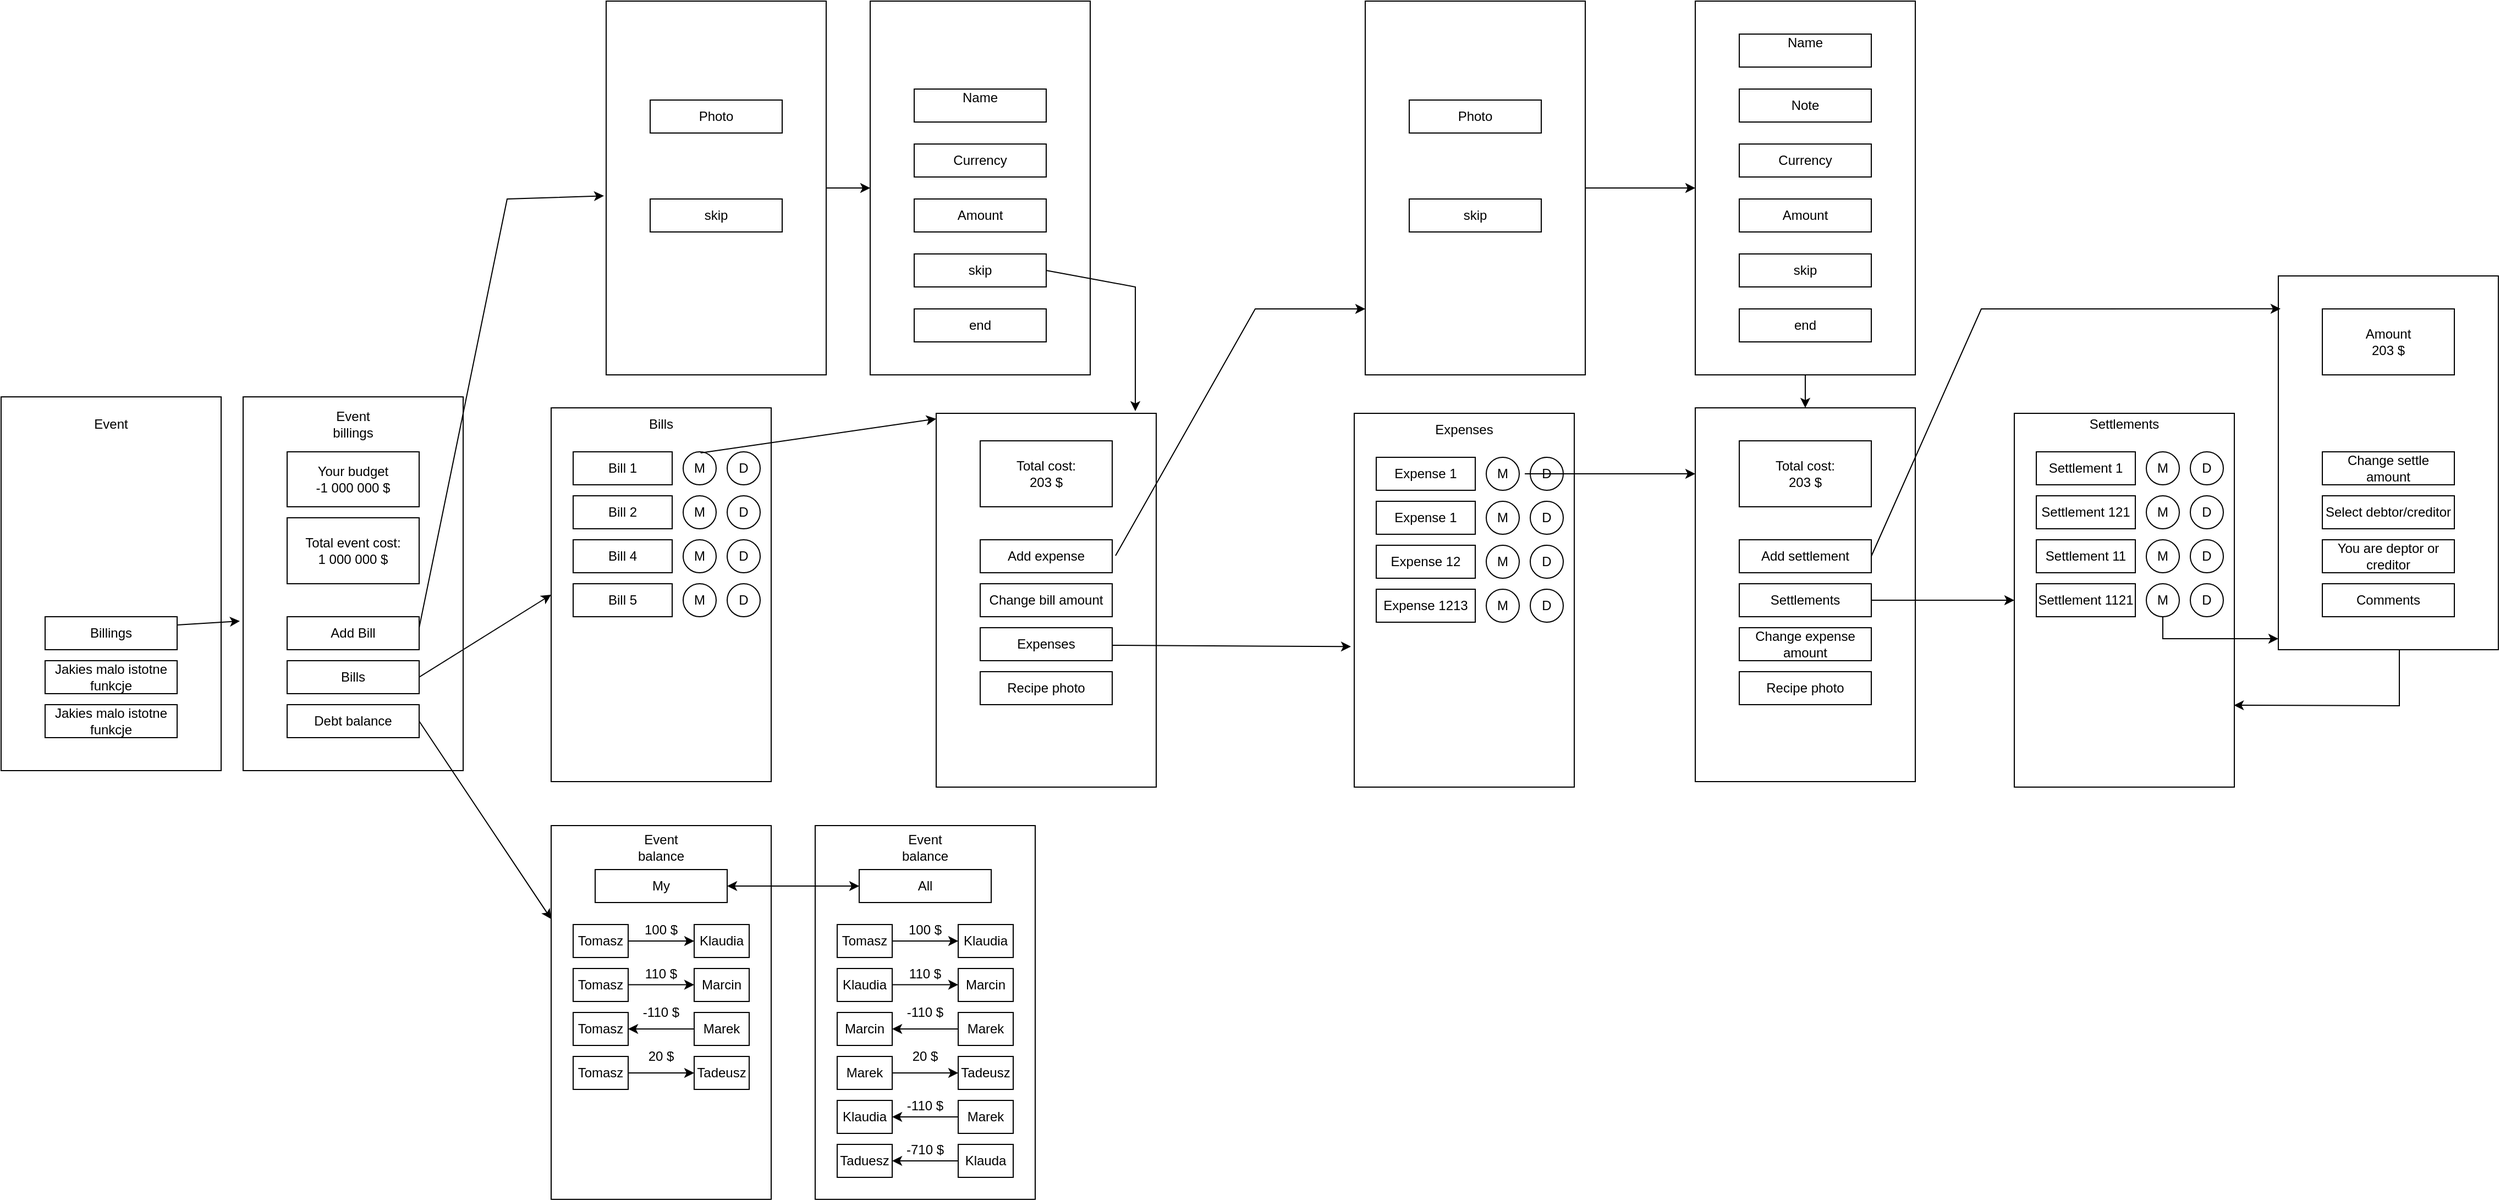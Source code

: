 <mxfile version="24.2.3" type="github">
  <diagram name="Strona-1" id="tuonSbg_EdPzoUg2D_FV">
    <mxGraphModel dx="2206" dy="2304" grid="1" gridSize="10" guides="1" tooltips="1" connect="1" arrows="1" fold="1" page="1" pageScale="1" pageWidth="827" pageHeight="1169" math="0" shadow="0">
      <root>
        <mxCell id="0" />
        <mxCell id="1" parent="0" />
        <mxCell id="mny1-GzMn-NBweHntWzj-1" value="" style="rounded=0;whiteSpace=wrap;html=1;" parent="1" vertex="1">
          <mxGeometry x="20" y="160" width="200" height="340" as="geometry" />
        </mxCell>
        <mxCell id="mny1-GzMn-NBweHntWzj-2" value="" style="rounded=0;whiteSpace=wrap;html=1;" parent="1" vertex="1">
          <mxGeometry x="520" y="550" width="200" height="340" as="geometry" />
        </mxCell>
        <mxCell id="mny1-GzMn-NBweHntWzj-3" value="" style="rounded=0;whiteSpace=wrap;html=1;" parent="1" vertex="1">
          <mxGeometry x="240" y="160" width="200" height="340" as="geometry" />
        </mxCell>
        <mxCell id="mny1-GzMn-NBweHntWzj-4" value="" style="rounded=0;whiteSpace=wrap;html=1;" parent="1" vertex="1">
          <mxGeometry x="810" y="-200" width="200" height="340" as="geometry" />
        </mxCell>
        <mxCell id="mny1-GzMn-NBweHntWzj-5" value="Jakies malo istotne funkcje" style="rounded=0;whiteSpace=wrap;html=1;" parent="1" vertex="1">
          <mxGeometry x="60" y="440" width="120" height="30" as="geometry" />
        </mxCell>
        <mxCell id="mny1-GzMn-NBweHntWzj-6" value="Event" style="text;html=1;align=center;verticalAlign=middle;whiteSpace=wrap;rounded=0;" parent="1" vertex="1">
          <mxGeometry x="90" y="170" width="60" height="30" as="geometry" />
        </mxCell>
        <mxCell id="mny1-GzMn-NBweHntWzj-7" value="Billings" style="rounded=0;whiteSpace=wrap;html=1;" parent="1" vertex="1">
          <mxGeometry x="60" y="360" width="120" height="30" as="geometry" />
        </mxCell>
        <mxCell id="mny1-GzMn-NBweHntWzj-8" value="Jakies malo istotne funkcje" style="rounded=0;whiteSpace=wrap;html=1;" parent="1" vertex="1">
          <mxGeometry x="60" y="400" width="120" height="30" as="geometry" />
        </mxCell>
        <mxCell id="mny1-GzMn-NBweHntWzj-12" value="Add Bill" style="rounded=0;whiteSpace=wrap;html=1;" parent="1" vertex="1">
          <mxGeometry x="280" y="360" width="120" height="30" as="geometry" />
        </mxCell>
        <mxCell id="mny1-GzMn-NBweHntWzj-13" value="Total event cost:&lt;br&gt;1 000 000 $" style="rounded=0;whiteSpace=wrap;html=1;" parent="1" vertex="1">
          <mxGeometry x="280" y="270" width="120" height="60" as="geometry" />
        </mxCell>
        <mxCell id="mny1-GzMn-NBweHntWzj-14" value="Your budget&lt;br&gt;-1 000 000 $" style="rounded=0;whiteSpace=wrap;html=1;" parent="1" vertex="1">
          <mxGeometry x="280" y="210" width="120" height="50" as="geometry" />
        </mxCell>
        <mxCell id="mny1-GzMn-NBweHntWzj-15" value="Event billings" style="text;html=1;align=center;verticalAlign=middle;whiteSpace=wrap;rounded=0;" parent="1" vertex="1">
          <mxGeometry x="310" y="170" width="60" height="30" as="geometry" />
        </mxCell>
        <mxCell id="mny1-GzMn-NBweHntWzj-16" value="Debt balance&lt;span style=&quot;color: rgba(0, 0, 0, 0); font-family: monospace; font-size: 0px; text-align: start; text-wrap: nowrap;&quot;&gt;%3CmxGraphModel%3E%3Croot%3E%3CmxCell%20id%3D%220%22%2F%3E%3CmxCell%20id%3D%221%22%20parent%3D%220%22%2F%3E%3CmxCell%20id%3D%222%22%20value%3D%22Add%20Bill%22%20style%3D%22rounded%3D0%3BwhiteSpace%3Dwrap%3Bhtml%3D1%3B%22%20vertex%3D%221%22%20parent%3D%221%22%3E%3CmxGeometry%20x%3D%22280%22%20y%3D%22360%22%20width%3D%22120%22%20height%3D%2230%22%20as%3D%22geometry%22%2F%3E%3C%2FmxCell%3E%3C%2Froot%3E%3C%2FmxGraphModel%3E&lt;/span&gt;" style="rounded=0;whiteSpace=wrap;html=1;" parent="1" vertex="1">
          <mxGeometry x="280" y="440" width="120" height="30" as="geometry" />
        </mxCell>
        <mxCell id="mny1-GzMn-NBweHntWzj-18" value="Bills" style="rounded=0;whiteSpace=wrap;html=1;" parent="1" vertex="1">
          <mxGeometry x="280" y="400" width="120" height="30" as="geometry" />
        </mxCell>
        <mxCell id="mny1-GzMn-NBweHntWzj-19" value="" style="endArrow=classic;html=1;rounded=0;entryX=0;entryY=0.25;entryDx=0;entryDy=0;exitX=1;exitY=0.5;exitDx=0;exitDy=0;" parent="1" source="mny1-GzMn-NBweHntWzj-16" target="mny1-GzMn-NBweHntWzj-2" edge="1">
          <mxGeometry width="50" height="50" relative="1" as="geometry">
            <mxPoint x="380" y="430" as="sourcePoint" />
            <mxPoint x="430" y="380" as="targetPoint" />
          </mxGeometry>
        </mxCell>
        <mxCell id="mny1-GzMn-NBweHntWzj-20" value="Tomasz" style="rounded=0;whiteSpace=wrap;html=1;" parent="1" vertex="1">
          <mxGeometry x="540" y="640" width="50" height="30" as="geometry" />
        </mxCell>
        <mxCell id="mny1-GzMn-NBweHntWzj-21" value="Event balance" style="text;html=1;align=center;verticalAlign=middle;whiteSpace=wrap;rounded=0;" parent="1" vertex="1">
          <mxGeometry x="590" y="555" width="60" height="30" as="geometry" />
        </mxCell>
        <mxCell id="mny1-GzMn-NBweHntWzj-22" value="Tomasz" style="rounded=0;whiteSpace=wrap;html=1;" parent="1" vertex="1">
          <mxGeometry x="540" y="720" width="50" height="30" as="geometry" />
        </mxCell>
        <mxCell id="mny1-GzMn-NBweHntWzj-23" value="Tomasz" style="rounded=0;whiteSpace=wrap;html=1;" parent="1" vertex="1">
          <mxGeometry x="540" y="680" width="50" height="30" as="geometry" />
        </mxCell>
        <mxCell id="mny1-GzMn-NBweHntWzj-24" value="My" style="rounded=0;whiteSpace=wrap;html=1;" parent="1" vertex="1">
          <mxGeometry x="560" y="590" width="120" height="30" as="geometry" />
        </mxCell>
        <mxCell id="mny1-GzMn-NBweHntWzj-25" value="Tomasz" style="rounded=0;whiteSpace=wrap;html=1;" parent="1" vertex="1">
          <mxGeometry x="540" y="760" width="50" height="30" as="geometry" />
        </mxCell>
        <mxCell id="mny1-GzMn-NBweHntWzj-28" value="Klaudia" style="rounded=0;whiteSpace=wrap;html=1;" parent="1" vertex="1">
          <mxGeometry x="650" y="640" width="50" height="30" as="geometry" />
        </mxCell>
        <mxCell id="mny1-GzMn-NBweHntWzj-29" value="Marek" style="rounded=0;whiteSpace=wrap;html=1;" parent="1" vertex="1">
          <mxGeometry x="650" y="720" width="50" height="30" as="geometry" />
        </mxCell>
        <mxCell id="mny1-GzMn-NBweHntWzj-30" value="Marcin" style="rounded=0;whiteSpace=wrap;html=1;" parent="1" vertex="1">
          <mxGeometry x="650" y="680" width="50" height="30" as="geometry" />
        </mxCell>
        <mxCell id="mny1-GzMn-NBweHntWzj-31" value="Tadeusz" style="rounded=0;whiteSpace=wrap;html=1;" parent="1" vertex="1">
          <mxGeometry x="650" y="760" width="50" height="30" as="geometry" />
        </mxCell>
        <mxCell id="mny1-GzMn-NBweHntWzj-32" value="" style="endArrow=classic;html=1;rounded=0;entryX=0;entryY=0.5;entryDx=0;entryDy=0;exitX=1;exitY=0.5;exitDx=0;exitDy=0;" parent="1" source="mny1-GzMn-NBweHntWzj-20" target="mny1-GzMn-NBweHntWzj-28" edge="1">
          <mxGeometry width="50" height="50" relative="1" as="geometry">
            <mxPoint x="615" y="660" as="sourcePoint" />
            <mxPoint x="735" y="720" as="targetPoint" />
          </mxGeometry>
        </mxCell>
        <mxCell id="mny1-GzMn-NBweHntWzj-34" value="" style="endArrow=classic;html=1;rounded=0;entryX=0;entryY=0.5;entryDx=0;entryDy=0;exitX=1;exitY=0.5;exitDx=0;exitDy=0;" parent="1" edge="1">
          <mxGeometry width="50" height="50" relative="1" as="geometry">
            <mxPoint x="590" y="694.76" as="sourcePoint" />
            <mxPoint x="650" y="694.76" as="targetPoint" />
          </mxGeometry>
        </mxCell>
        <mxCell id="mny1-GzMn-NBweHntWzj-35" value="" style="endArrow=classic;html=1;rounded=0;exitX=0;exitY=0.5;exitDx=0;exitDy=0;entryX=1;entryY=0.5;entryDx=0;entryDy=0;" parent="1" source="mny1-GzMn-NBweHntWzj-29" target="mny1-GzMn-NBweHntWzj-22" edge="1">
          <mxGeometry width="50" height="50" relative="1" as="geometry">
            <mxPoint x="610" y="675" as="sourcePoint" />
            <mxPoint x="670" y="675" as="targetPoint" />
          </mxGeometry>
        </mxCell>
        <mxCell id="mny1-GzMn-NBweHntWzj-36" value="" style="endArrow=classic;html=1;rounded=0;exitX=1;exitY=0.5;exitDx=0;exitDy=0;entryX=0;entryY=0.5;entryDx=0;entryDy=0;" parent="1" source="mny1-GzMn-NBweHntWzj-25" target="mny1-GzMn-NBweHntWzj-31" edge="1">
          <mxGeometry width="50" height="50" relative="1" as="geometry">
            <mxPoint x="660" y="745" as="sourcePoint" />
            <mxPoint x="600" y="745" as="targetPoint" />
          </mxGeometry>
        </mxCell>
        <mxCell id="mny1-GzMn-NBweHntWzj-37" value="100 $" style="text;html=1;align=center;verticalAlign=middle;whiteSpace=wrap;rounded=0;" parent="1" vertex="1">
          <mxGeometry x="590" y="630" width="60" height="30" as="geometry" />
        </mxCell>
        <mxCell id="mny1-GzMn-NBweHntWzj-38" value="11&lt;span style=&quot;color: rgba(0, 0, 0, 0); font-family: monospace; font-size: 0px; text-align: start; text-wrap: nowrap;&quot;&gt;%3CmxGraphModel%3E%3Croot%3E%3CmxCell%20id%3D%220%22%2F%3E%3CmxCell%20id%3D%221%22%20parent%3D%220%22%2F%3E%3CmxCell%20id%3D%222%22%20value%3D%22100%20%24%22%20style%3D%22text%3Bhtml%3D1%3Balign%3Dcenter%3BverticalAlign%3Dmiddle%3BwhiteSpace%3Dwrap%3Brounded%3D0%3B%22%20vertex%3D%221%22%20parent%3D%221%22%3E%3CmxGeometry%20x%3D%22590%22%20y%3D%22470%22%20width%3D%2260%22%20height%3D%2230%22%20as%3D%22geometry%22%2F%3E%3C%2FmxCell%3E%3C%2Froot%3E%3C%2FmxGraphModel%3E&lt;/span&gt;0 $" style="text;html=1;align=center;verticalAlign=middle;whiteSpace=wrap;rounded=0;" parent="1" vertex="1">
          <mxGeometry x="590" y="670" width="60" height="30" as="geometry" />
        </mxCell>
        <mxCell id="mny1-GzMn-NBweHntWzj-39" value="-11&lt;span style=&quot;color: rgba(0, 0, 0, 0); font-family: monospace; font-size: 0px; text-align: start; text-wrap: nowrap;&quot;&gt;%3CmxGraphModel%3E%3Croot%3E%3CmxCell%20id%3D%220%22%2F%3E%3CmxCell%20id%3D%221%22%20parent%3D%220%22%2F%3E%3CmxCell%20id%3D%222%22%20value%3D%22100%20%24%22%20style%3D%22text%3Bhtml%3D1%3Balign%3Dcenter%3BverticalAlign%3Dmiddle%3BwhiteSpace%3Dwrap%3Brounded%3D0%3B%22%20vertex%3D%221%22%20parent%3D%221%22%3E%3CmxGeometry%20x%3D%22590%22%20y%3D%22470%22%20width%3D%2260%22%20height%3D%2230%22%20as%3D%22geometry%22%2F%3E%3C%2FmxCell%3E%3C%2Froot%3E%3C%2FmxGraphModel%3E&lt;/span&gt;0 $" style="text;html=1;align=center;verticalAlign=middle;whiteSpace=wrap;rounded=0;" parent="1" vertex="1">
          <mxGeometry x="590" y="705" width="60" height="30" as="geometry" />
        </mxCell>
        <mxCell id="mny1-GzMn-NBweHntWzj-40" value="20 $" style="text;html=1;align=center;verticalAlign=middle;whiteSpace=wrap;rounded=0;" parent="1" vertex="1">
          <mxGeometry x="590" y="745" width="60" height="30" as="geometry" />
        </mxCell>
        <mxCell id="mny1-GzMn-NBweHntWzj-41" value="" style="rounded=0;whiteSpace=wrap;html=1;" parent="1" vertex="1">
          <mxGeometry x="760" y="550" width="200" height="340" as="geometry" />
        </mxCell>
        <mxCell id="mny1-GzMn-NBweHntWzj-42" value="Tomasz" style="rounded=0;whiteSpace=wrap;html=1;" parent="1" vertex="1">
          <mxGeometry x="780" y="640" width="50" height="30" as="geometry" />
        </mxCell>
        <mxCell id="mny1-GzMn-NBweHntWzj-43" value="Event balance" style="text;html=1;align=center;verticalAlign=middle;whiteSpace=wrap;rounded=0;" parent="1" vertex="1">
          <mxGeometry x="830" y="555" width="60" height="30" as="geometry" />
        </mxCell>
        <mxCell id="mny1-GzMn-NBweHntWzj-44" value="Marcin" style="rounded=0;whiteSpace=wrap;html=1;" parent="1" vertex="1">
          <mxGeometry x="780" y="720" width="50" height="30" as="geometry" />
        </mxCell>
        <mxCell id="mny1-GzMn-NBweHntWzj-45" value="Klaudia" style="rounded=0;whiteSpace=wrap;html=1;" parent="1" vertex="1">
          <mxGeometry x="780" y="680" width="50" height="30" as="geometry" />
        </mxCell>
        <mxCell id="mny1-GzMn-NBweHntWzj-46" value="All" style="rounded=0;whiteSpace=wrap;html=1;" parent="1" vertex="1">
          <mxGeometry x="800" y="590" width="120" height="30" as="geometry" />
        </mxCell>
        <mxCell id="mny1-GzMn-NBweHntWzj-47" value="Marek" style="rounded=0;whiteSpace=wrap;html=1;" parent="1" vertex="1">
          <mxGeometry x="780" y="760" width="50" height="30" as="geometry" />
        </mxCell>
        <mxCell id="mny1-GzMn-NBweHntWzj-48" value="Klaudia" style="rounded=0;whiteSpace=wrap;html=1;" parent="1" vertex="1">
          <mxGeometry x="890" y="640" width="50" height="30" as="geometry" />
        </mxCell>
        <mxCell id="mny1-GzMn-NBweHntWzj-49" value="Marek" style="rounded=0;whiteSpace=wrap;html=1;" parent="1" vertex="1">
          <mxGeometry x="890" y="720" width="50" height="30" as="geometry" />
        </mxCell>
        <mxCell id="mny1-GzMn-NBweHntWzj-50" value="Marcin" style="rounded=0;whiteSpace=wrap;html=1;" parent="1" vertex="1">
          <mxGeometry x="890" y="680" width="50" height="30" as="geometry" />
        </mxCell>
        <mxCell id="mny1-GzMn-NBweHntWzj-51" value="Tadeusz" style="rounded=0;whiteSpace=wrap;html=1;" parent="1" vertex="1">
          <mxGeometry x="890" y="760" width="50" height="30" as="geometry" />
        </mxCell>
        <mxCell id="mny1-GzMn-NBweHntWzj-52" value="" style="endArrow=classic;html=1;rounded=0;entryX=0;entryY=0.5;entryDx=0;entryDy=0;exitX=1;exitY=0.5;exitDx=0;exitDy=0;" parent="1" source="mny1-GzMn-NBweHntWzj-42" target="mny1-GzMn-NBweHntWzj-48" edge="1">
          <mxGeometry width="50" height="50" relative="1" as="geometry">
            <mxPoint x="855" y="660" as="sourcePoint" />
            <mxPoint x="975" y="720" as="targetPoint" />
          </mxGeometry>
        </mxCell>
        <mxCell id="mny1-GzMn-NBweHntWzj-53" value="" style="endArrow=classic;html=1;rounded=0;entryX=0;entryY=0.5;entryDx=0;entryDy=0;exitX=1;exitY=0.5;exitDx=0;exitDy=0;" parent="1" edge="1">
          <mxGeometry width="50" height="50" relative="1" as="geometry">
            <mxPoint x="830" y="694.76" as="sourcePoint" />
            <mxPoint x="890" y="694.76" as="targetPoint" />
          </mxGeometry>
        </mxCell>
        <mxCell id="mny1-GzMn-NBweHntWzj-54" value="" style="endArrow=classic;html=1;rounded=0;exitX=0;exitY=0.5;exitDx=0;exitDy=0;entryX=1;entryY=0.5;entryDx=0;entryDy=0;" parent="1" source="mny1-GzMn-NBweHntWzj-49" target="mny1-GzMn-NBweHntWzj-44" edge="1">
          <mxGeometry width="50" height="50" relative="1" as="geometry">
            <mxPoint x="850" y="675" as="sourcePoint" />
            <mxPoint x="910" y="675" as="targetPoint" />
          </mxGeometry>
        </mxCell>
        <mxCell id="mny1-GzMn-NBweHntWzj-55" value="" style="endArrow=classic;html=1;rounded=0;exitX=1;exitY=0.5;exitDx=0;exitDy=0;entryX=0;entryY=0.5;entryDx=0;entryDy=0;" parent="1" source="mny1-GzMn-NBweHntWzj-47" target="mny1-GzMn-NBweHntWzj-51" edge="1">
          <mxGeometry width="50" height="50" relative="1" as="geometry">
            <mxPoint x="900" y="745" as="sourcePoint" />
            <mxPoint x="840" y="745" as="targetPoint" />
          </mxGeometry>
        </mxCell>
        <mxCell id="mny1-GzMn-NBweHntWzj-56" value="100 $" style="text;html=1;align=center;verticalAlign=middle;whiteSpace=wrap;rounded=0;" parent="1" vertex="1">
          <mxGeometry x="830" y="630" width="60" height="30" as="geometry" />
        </mxCell>
        <mxCell id="mny1-GzMn-NBweHntWzj-57" value="11&lt;span style=&quot;color: rgba(0, 0, 0, 0); font-family: monospace; font-size: 0px; text-align: start; text-wrap: nowrap;&quot;&gt;%3CmxGraphModel%3E%3Croot%3E%3CmxCell%20id%3D%220%22%2F%3E%3CmxCell%20id%3D%221%22%20parent%3D%220%22%2F%3E%3CmxCell%20id%3D%222%22%20value%3D%22100%20%24%22%20style%3D%22text%3Bhtml%3D1%3Balign%3Dcenter%3BverticalAlign%3Dmiddle%3BwhiteSpace%3Dwrap%3Brounded%3D0%3B%22%20vertex%3D%221%22%20parent%3D%221%22%3E%3CmxGeometry%20x%3D%22590%22%20y%3D%22470%22%20width%3D%2260%22%20height%3D%2230%22%20as%3D%22geometry%22%2F%3E%3C%2FmxCell%3E%3C%2Froot%3E%3C%2FmxGraphModel%3E&lt;/span&gt;0 $" style="text;html=1;align=center;verticalAlign=middle;whiteSpace=wrap;rounded=0;" parent="1" vertex="1">
          <mxGeometry x="830" y="670" width="60" height="30" as="geometry" />
        </mxCell>
        <mxCell id="mny1-GzMn-NBweHntWzj-58" value="-11&lt;span style=&quot;color: rgba(0, 0, 0, 0); font-family: monospace; font-size: 0px; text-align: start; text-wrap: nowrap;&quot;&gt;%3CmxGraphModel%3E%3Croot%3E%3CmxCell%20id%3D%220%22%2F%3E%3CmxCell%20id%3D%221%22%20parent%3D%220%22%2F%3E%3CmxCell%20id%3D%222%22%20value%3D%22100%20%24%22%20style%3D%22text%3Bhtml%3D1%3Balign%3Dcenter%3BverticalAlign%3Dmiddle%3BwhiteSpace%3Dwrap%3Brounded%3D0%3B%22%20vertex%3D%221%22%20parent%3D%221%22%3E%3CmxGeometry%20x%3D%22590%22%20y%3D%22470%22%20width%3D%2260%22%20height%3D%2230%22%20as%3D%22geometry%22%2F%3E%3C%2FmxCell%3E%3C%2Froot%3E%3C%2FmxGraphModel%3E&lt;/span&gt;0 $" style="text;html=1;align=center;verticalAlign=middle;whiteSpace=wrap;rounded=0;" parent="1" vertex="1">
          <mxGeometry x="830" y="705" width="60" height="30" as="geometry" />
        </mxCell>
        <mxCell id="mny1-GzMn-NBweHntWzj-59" value="20 $" style="text;html=1;align=center;verticalAlign=middle;whiteSpace=wrap;rounded=0;" parent="1" vertex="1">
          <mxGeometry x="830" y="745" width="60" height="30" as="geometry" />
        </mxCell>
        <mxCell id="mny1-GzMn-NBweHntWzj-60" value="" style="endArrow=classic;startArrow=classic;html=1;rounded=0;entryX=0;entryY=0.5;entryDx=0;entryDy=0;exitX=1;exitY=0.5;exitDx=0;exitDy=0;" parent="1" source="mny1-GzMn-NBweHntWzj-24" target="mny1-GzMn-NBweHntWzj-46" edge="1">
          <mxGeometry width="50" height="50" relative="1" as="geometry">
            <mxPoint x="460" y="620" as="sourcePoint" />
            <mxPoint x="510" y="570" as="targetPoint" />
          </mxGeometry>
        </mxCell>
        <mxCell id="mny1-GzMn-NBweHntWzj-61" value="Klaudia" style="rounded=0;whiteSpace=wrap;html=1;" parent="1" vertex="1">
          <mxGeometry x="780" y="800" width="50" height="30" as="geometry" />
        </mxCell>
        <mxCell id="mny1-GzMn-NBweHntWzj-62" value="Marek" style="rounded=0;whiteSpace=wrap;html=1;" parent="1" vertex="1">
          <mxGeometry x="890" y="800" width="50" height="30" as="geometry" />
        </mxCell>
        <mxCell id="mny1-GzMn-NBweHntWzj-63" value="" style="endArrow=classic;html=1;rounded=0;exitX=0;exitY=0.5;exitDx=0;exitDy=0;entryX=1;entryY=0.5;entryDx=0;entryDy=0;" parent="1" source="mny1-GzMn-NBweHntWzj-62" target="mny1-GzMn-NBweHntWzj-61" edge="1">
          <mxGeometry width="50" height="50" relative="1" as="geometry">
            <mxPoint x="855" y="820" as="sourcePoint" />
            <mxPoint x="975" y="880" as="targetPoint" />
          </mxGeometry>
        </mxCell>
        <mxCell id="mny1-GzMn-NBweHntWzj-64" value="-11&lt;span style=&quot;color: rgba(0, 0, 0, 0); font-family: monospace; font-size: 0px; text-align: start; text-wrap: nowrap;&quot;&gt;%3CmxGraphModel%3E%3Croot%3E%3CmxCell%20id%3D%220%22%2F%3E%3CmxCell%20id%3D%221%22%20parent%3D%220%22%2F%3E%3CmxCell%20id%3D%222%22%20value%3D%22100%20%24%22%20style%3D%22text%3Bhtml%3D1%3Balign%3Dcenter%3BverticalAlign%3Dmiddle%3BwhiteSpace%3Dwrap%3Brounded%3D0%3B%22%20vertex%3D%221%22%20parent%3D%221%22%3E%3CmxGeometry%20x%3D%22590%22%20y%3D%22470%22%20width%3D%2260%22%20height%3D%2230%22%20as%3D%22geometry%22%2F%3E%3C%2FmxCell%3E%3C%2Froot%3E%3C%2FmxGraphModel%3E&lt;/span&gt;0 $" style="text;html=1;align=center;verticalAlign=middle;whiteSpace=wrap;rounded=0;" parent="1" vertex="1">
          <mxGeometry x="830" y="790" width="60" height="30" as="geometry" />
        </mxCell>
        <mxCell id="mny1-GzMn-NBweHntWzj-65" value="Taduesz" style="rounded=0;whiteSpace=wrap;html=1;" parent="1" vertex="1">
          <mxGeometry x="780" y="840" width="50" height="30" as="geometry" />
        </mxCell>
        <mxCell id="mny1-GzMn-NBweHntWzj-66" value="Klauda" style="rounded=0;whiteSpace=wrap;html=1;" parent="1" vertex="1">
          <mxGeometry x="890" y="840" width="50" height="30" as="geometry" />
        </mxCell>
        <mxCell id="mny1-GzMn-NBweHntWzj-67" value="" style="endArrow=classic;html=1;rounded=0;exitX=0;exitY=0.5;exitDx=0;exitDy=0;entryX=1;entryY=0.5;entryDx=0;entryDy=0;" parent="1" source="mny1-GzMn-NBweHntWzj-66" target="mny1-GzMn-NBweHntWzj-65" edge="1">
          <mxGeometry width="50" height="50" relative="1" as="geometry">
            <mxPoint x="855" y="860" as="sourcePoint" />
            <mxPoint x="975" y="920" as="targetPoint" />
          </mxGeometry>
        </mxCell>
        <mxCell id="mny1-GzMn-NBweHntWzj-68" value="-71&lt;span style=&quot;color: rgba(0, 0, 0, 0); font-family: monospace; font-size: 0px; text-align: start; text-wrap: nowrap;&quot;&gt;%3CmxGraphModel%3E%3Croot%3E%3CmxCell%20id%3D%220%22%2F%3E%3CmxCell%20id%3D%221%22%20parent%3D%220%22%2F%3E%3CmxCell%20id%3D%222%22%20value%3D%22100%20%24%22%20style%3D%22text%3Bhtml%3D1%3Balign%3Dcenter%3BverticalAlign%3Dmiddle%3BwhiteSpace%3Dwrap%3Brounded%3D0%3B%22%20vertex%3D%221%22%20parent%3D%221%22%3E%3CmxGeometry%20x%3D%22590%22%20y%3D%22470%22%20width%3D%2260%22%20height%3D%2230%22%20as%3D%22geometry%22%2F%3E%3C%2FmxCell%3E%3C%2Froot%3E%3C%2FmxGraphModel%3E&lt;/span&gt;0 $" style="text;html=1;align=center;verticalAlign=middle;whiteSpace=wrap;rounded=0;" parent="1" vertex="1">
          <mxGeometry x="830" y="830" width="60" height="30" as="geometry" />
        </mxCell>
        <mxCell id="mny1-GzMn-NBweHntWzj-69" value="" style="endArrow=classic;html=1;rounded=0;entryX=-0.01;entryY=0.521;entryDx=0;entryDy=0;entryPerimeter=0;" parent="1" target="ah-sx95ftFIzXOyUMhMD-54" edge="1">
          <mxGeometry width="50" height="50" relative="1" as="geometry">
            <mxPoint x="400" y="370" as="sourcePoint" />
            <mxPoint x="520" y="-20" as="targetPoint" />
            <Array as="points">
              <mxPoint x="480" y="-20" />
            </Array>
          </mxGeometry>
        </mxCell>
        <mxCell id="ah-sx95ftFIzXOyUMhMD-3" value="" style="rounded=0;whiteSpace=wrap;html=1;" parent="1" vertex="1">
          <mxGeometry x="520" y="170" width="200" height="340" as="geometry" />
        </mxCell>
        <mxCell id="ah-sx95ftFIzXOyUMhMD-4" value="" style="endArrow=classic;html=1;rounded=0;exitX=1;exitY=0.5;exitDx=0;exitDy=0;entryX=0;entryY=0.5;entryDx=0;entryDy=0;" parent="1" source="mny1-GzMn-NBweHntWzj-18" target="ah-sx95ftFIzXOyUMhMD-3" edge="1">
          <mxGeometry width="50" height="50" relative="1" as="geometry">
            <mxPoint x="570" y="220" as="sourcePoint" />
            <mxPoint x="620" y="170" as="targetPoint" />
          </mxGeometry>
        </mxCell>
        <mxCell id="ah-sx95ftFIzXOyUMhMD-5" value="Bill 1" style="rounded=0;whiteSpace=wrap;html=1;" parent="1" vertex="1">
          <mxGeometry x="540" y="210" width="90" height="30" as="geometry" />
        </mxCell>
        <mxCell id="ah-sx95ftFIzXOyUMhMD-6" value="" style="ellipse;whiteSpace=wrap;html=1;aspect=fixed;" parent="1" vertex="1">
          <mxGeometry x="640" y="210" width="30" height="30" as="geometry" />
        </mxCell>
        <mxCell id="ah-sx95ftFIzXOyUMhMD-7" value="" style="ellipse;whiteSpace=wrap;html=1;aspect=fixed;" parent="1" vertex="1">
          <mxGeometry x="680" y="210" width="30" height="30" as="geometry" />
        </mxCell>
        <mxCell id="ah-sx95ftFIzXOyUMhMD-8" value="D" style="text;html=1;align=center;verticalAlign=middle;whiteSpace=wrap;rounded=0;" parent="1" vertex="1">
          <mxGeometry x="665" y="210" width="60" height="30" as="geometry" />
        </mxCell>
        <mxCell id="ah-sx95ftFIzXOyUMhMD-9" value="M" style="text;html=1;align=center;verticalAlign=middle;whiteSpace=wrap;rounded=0;" parent="1" vertex="1">
          <mxGeometry x="635" y="215" width="40" height="20" as="geometry" />
        </mxCell>
        <mxCell id="ah-sx95ftFIzXOyUMhMD-10" value="Bill 2" style="rounded=0;whiteSpace=wrap;html=1;" parent="1" vertex="1">
          <mxGeometry x="540" y="250" width="90" height="30" as="geometry" />
        </mxCell>
        <mxCell id="ah-sx95ftFIzXOyUMhMD-11" value="" style="ellipse;whiteSpace=wrap;html=1;aspect=fixed;" parent="1" vertex="1">
          <mxGeometry x="640" y="250" width="30" height="30" as="geometry" />
        </mxCell>
        <mxCell id="ah-sx95ftFIzXOyUMhMD-12" value="" style="ellipse;whiteSpace=wrap;html=1;aspect=fixed;" parent="1" vertex="1">
          <mxGeometry x="680" y="250" width="30" height="30" as="geometry" />
        </mxCell>
        <mxCell id="ah-sx95ftFIzXOyUMhMD-13" value="D" style="text;html=1;align=center;verticalAlign=middle;whiteSpace=wrap;rounded=0;" parent="1" vertex="1">
          <mxGeometry x="665" y="250" width="60" height="30" as="geometry" />
        </mxCell>
        <mxCell id="ah-sx95ftFIzXOyUMhMD-14" value="M" style="text;html=1;align=center;verticalAlign=middle;whiteSpace=wrap;rounded=0;" parent="1" vertex="1">
          <mxGeometry x="635" y="255" width="40" height="20" as="geometry" />
        </mxCell>
        <mxCell id="ah-sx95ftFIzXOyUMhMD-15" value="Bill 4" style="rounded=0;whiteSpace=wrap;html=1;" parent="1" vertex="1">
          <mxGeometry x="540" y="290" width="90" height="30" as="geometry" />
        </mxCell>
        <mxCell id="ah-sx95ftFIzXOyUMhMD-16" value="" style="ellipse;whiteSpace=wrap;html=1;aspect=fixed;" parent="1" vertex="1">
          <mxGeometry x="640" y="290" width="30" height="30" as="geometry" />
        </mxCell>
        <mxCell id="ah-sx95ftFIzXOyUMhMD-17" value="" style="ellipse;whiteSpace=wrap;html=1;aspect=fixed;" parent="1" vertex="1">
          <mxGeometry x="680" y="290" width="30" height="30" as="geometry" />
        </mxCell>
        <mxCell id="ah-sx95ftFIzXOyUMhMD-18" value="D" style="text;html=1;align=center;verticalAlign=middle;whiteSpace=wrap;rounded=0;" parent="1" vertex="1">
          <mxGeometry x="665" y="290" width="60" height="30" as="geometry" />
        </mxCell>
        <mxCell id="ah-sx95ftFIzXOyUMhMD-19" value="M" style="text;html=1;align=center;verticalAlign=middle;whiteSpace=wrap;rounded=0;" parent="1" vertex="1">
          <mxGeometry x="635" y="295" width="40" height="20" as="geometry" />
        </mxCell>
        <mxCell id="ah-sx95ftFIzXOyUMhMD-20" value="Bill 5" style="rounded=0;whiteSpace=wrap;html=1;" parent="1" vertex="1">
          <mxGeometry x="540" y="330" width="90" height="30" as="geometry" />
        </mxCell>
        <mxCell id="ah-sx95ftFIzXOyUMhMD-21" value="" style="ellipse;whiteSpace=wrap;html=1;aspect=fixed;" parent="1" vertex="1">
          <mxGeometry x="640" y="330" width="30" height="30" as="geometry" />
        </mxCell>
        <mxCell id="ah-sx95ftFIzXOyUMhMD-22" value="" style="ellipse;whiteSpace=wrap;html=1;aspect=fixed;" parent="1" vertex="1">
          <mxGeometry x="680" y="330" width="30" height="30" as="geometry" />
        </mxCell>
        <mxCell id="ah-sx95ftFIzXOyUMhMD-23" value="D" style="text;html=1;align=center;verticalAlign=middle;whiteSpace=wrap;rounded=0;" parent="1" vertex="1">
          <mxGeometry x="665" y="330" width="60" height="30" as="geometry" />
        </mxCell>
        <mxCell id="ah-sx95ftFIzXOyUMhMD-24" value="M" style="text;html=1;align=center;verticalAlign=middle;whiteSpace=wrap;rounded=0;" parent="1" vertex="1">
          <mxGeometry x="635" y="335" width="40" height="20" as="geometry" />
        </mxCell>
        <mxCell id="ah-sx95ftFIzXOyUMhMD-25" value="Bills" style="text;html=1;align=center;verticalAlign=middle;whiteSpace=wrap;rounded=0;" parent="1" vertex="1">
          <mxGeometry x="590" y="170" width="60" height="30" as="geometry" />
        </mxCell>
        <mxCell id="ah-sx95ftFIzXOyUMhMD-26" value="" style="endArrow=classic;html=1;rounded=0;exitX=0.521;exitY=-0.202;exitDx=0;exitDy=0;exitPerimeter=0;" parent="1" source="ah-sx95ftFIzXOyUMhMD-9" edge="1">
          <mxGeometry width="50" height="50" relative="1" as="geometry">
            <mxPoint x="560" y="200" as="sourcePoint" />
            <mxPoint x="870" y="180" as="targetPoint" />
          </mxGeometry>
        </mxCell>
        <mxCell id="ah-sx95ftFIzXOyUMhMD-27" value="" style="rounded=0;whiteSpace=wrap;html=1;" parent="1" vertex="1">
          <mxGeometry x="870" y="175" width="200" height="340" as="geometry" />
        </mxCell>
        <mxCell id="mny1-GzMn-NBweHntWzj-72" value="Total cost:&lt;div&gt;203 $&lt;/div&gt;" style="rounded=0;whiteSpace=wrap;html=1;" parent="1" vertex="1">
          <mxGeometry x="910" y="200" width="120" height="60" as="geometry" />
        </mxCell>
        <mxCell id="mny1-GzMn-NBweHntWzj-73" value="Add expense" style="rounded=0;whiteSpace=wrap;html=1;" parent="1" vertex="1">
          <mxGeometry x="910" y="290" width="120" height="30" as="geometry" />
        </mxCell>
        <mxCell id="ah-sx95ftFIzXOyUMhMD-2" value="Change bill amount" style="rounded=0;whiteSpace=wrap;html=1;" parent="1" vertex="1">
          <mxGeometry x="910" y="330" width="120" height="30" as="geometry" />
        </mxCell>
        <mxCell id="ah-sx95ftFIzXOyUMhMD-28" value="Expenses" style="rounded=0;whiteSpace=wrap;html=1;" parent="1" vertex="1">
          <mxGeometry x="910" y="370" width="120" height="30" as="geometry" />
        </mxCell>
        <mxCell id="ah-sx95ftFIzXOyUMhMD-29" value="" style="endArrow=classic;html=1;rounded=0;exitX=0.521;exitY=-0.202;exitDx=0;exitDy=0;exitPerimeter=0;entryX=-0.015;entryY=0.624;entryDx=0;entryDy=0;entryPerimeter=0;" parent="1" target="ah-sx95ftFIzXOyUMhMD-30" edge="1">
          <mxGeometry width="50" height="50" relative="1" as="geometry">
            <mxPoint x="1030" y="386" as="sourcePoint" />
            <mxPoint x="1250" y="390" as="targetPoint" />
          </mxGeometry>
        </mxCell>
        <mxCell id="ah-sx95ftFIzXOyUMhMD-30" value="" style="rounded=0;whiteSpace=wrap;html=1;" parent="1" vertex="1">
          <mxGeometry x="1250" y="175" width="200" height="340" as="geometry" />
        </mxCell>
        <mxCell id="ah-sx95ftFIzXOyUMhMD-31" value="Expense 1" style="rounded=0;whiteSpace=wrap;html=1;" parent="1" vertex="1">
          <mxGeometry x="1270" y="215" width="90" height="30" as="geometry" />
        </mxCell>
        <mxCell id="ah-sx95ftFIzXOyUMhMD-32" value="" style="ellipse;whiteSpace=wrap;html=1;aspect=fixed;" parent="1" vertex="1">
          <mxGeometry x="1370" y="215" width="30" height="30" as="geometry" />
        </mxCell>
        <mxCell id="ah-sx95ftFIzXOyUMhMD-33" value="" style="ellipse;whiteSpace=wrap;html=1;aspect=fixed;" parent="1" vertex="1">
          <mxGeometry x="1410" y="215" width="30" height="30" as="geometry" />
        </mxCell>
        <mxCell id="ah-sx95ftFIzXOyUMhMD-34" value="D" style="text;html=1;align=center;verticalAlign=middle;whiteSpace=wrap;rounded=0;" parent="1" vertex="1">
          <mxGeometry x="1395" y="215" width="60" height="30" as="geometry" />
        </mxCell>
        <mxCell id="ah-sx95ftFIzXOyUMhMD-35" value="M" style="text;html=1;align=center;verticalAlign=middle;whiteSpace=wrap;rounded=0;" parent="1" vertex="1">
          <mxGeometry x="1365" y="220" width="40" height="20" as="geometry" />
        </mxCell>
        <mxCell id="ah-sx95ftFIzXOyUMhMD-36" value="Expense 1" style="rounded=0;whiteSpace=wrap;html=1;" parent="1" vertex="1">
          <mxGeometry x="1270" y="255" width="90" height="30" as="geometry" />
        </mxCell>
        <mxCell id="ah-sx95ftFIzXOyUMhMD-37" value="" style="ellipse;whiteSpace=wrap;html=1;aspect=fixed;" parent="1" vertex="1">
          <mxGeometry x="1370" y="255" width="30" height="30" as="geometry" />
        </mxCell>
        <mxCell id="ah-sx95ftFIzXOyUMhMD-38" value="" style="ellipse;whiteSpace=wrap;html=1;aspect=fixed;" parent="1" vertex="1">
          <mxGeometry x="1410" y="255" width="30" height="30" as="geometry" />
        </mxCell>
        <mxCell id="ah-sx95ftFIzXOyUMhMD-39" value="D" style="text;html=1;align=center;verticalAlign=middle;whiteSpace=wrap;rounded=0;" parent="1" vertex="1">
          <mxGeometry x="1395" y="255" width="60" height="30" as="geometry" />
        </mxCell>
        <mxCell id="ah-sx95ftFIzXOyUMhMD-40" value="M" style="text;html=1;align=center;verticalAlign=middle;whiteSpace=wrap;rounded=0;" parent="1" vertex="1">
          <mxGeometry x="1365" y="260" width="40" height="20" as="geometry" />
        </mxCell>
        <mxCell id="ah-sx95ftFIzXOyUMhMD-41" value="Expense 12" style="rounded=0;whiteSpace=wrap;html=1;" parent="1" vertex="1">
          <mxGeometry x="1270" y="295" width="90" height="30" as="geometry" />
        </mxCell>
        <mxCell id="ah-sx95ftFIzXOyUMhMD-42" value="" style="ellipse;whiteSpace=wrap;html=1;aspect=fixed;" parent="1" vertex="1">
          <mxGeometry x="1370" y="295" width="30" height="30" as="geometry" />
        </mxCell>
        <mxCell id="ah-sx95ftFIzXOyUMhMD-43" value="" style="ellipse;whiteSpace=wrap;html=1;aspect=fixed;" parent="1" vertex="1">
          <mxGeometry x="1410" y="295" width="30" height="30" as="geometry" />
        </mxCell>
        <mxCell id="ah-sx95ftFIzXOyUMhMD-44" value="D" style="text;html=1;align=center;verticalAlign=middle;whiteSpace=wrap;rounded=0;" parent="1" vertex="1">
          <mxGeometry x="1395" y="295" width="60" height="30" as="geometry" />
        </mxCell>
        <mxCell id="ah-sx95ftFIzXOyUMhMD-45" value="M" style="text;html=1;align=center;verticalAlign=middle;whiteSpace=wrap;rounded=0;" parent="1" vertex="1">
          <mxGeometry x="1365" y="300" width="40" height="20" as="geometry" />
        </mxCell>
        <mxCell id="ah-sx95ftFIzXOyUMhMD-46" value="Expense 1213" style="rounded=0;whiteSpace=wrap;html=1;" parent="1" vertex="1">
          <mxGeometry x="1270" y="335" width="90" height="30" as="geometry" />
        </mxCell>
        <mxCell id="ah-sx95ftFIzXOyUMhMD-47" value="" style="ellipse;whiteSpace=wrap;html=1;aspect=fixed;" parent="1" vertex="1">
          <mxGeometry x="1370" y="335" width="30" height="30" as="geometry" />
        </mxCell>
        <mxCell id="ah-sx95ftFIzXOyUMhMD-48" value="" style="ellipse;whiteSpace=wrap;html=1;aspect=fixed;" parent="1" vertex="1">
          <mxGeometry x="1410" y="335" width="30" height="30" as="geometry" />
        </mxCell>
        <mxCell id="ah-sx95ftFIzXOyUMhMD-49" value="D" style="text;html=1;align=center;verticalAlign=middle;whiteSpace=wrap;rounded=0;" parent="1" vertex="1">
          <mxGeometry x="1395" y="335" width="60" height="30" as="geometry" />
        </mxCell>
        <mxCell id="ah-sx95ftFIzXOyUMhMD-50" value="M" style="text;html=1;align=center;verticalAlign=middle;whiteSpace=wrap;rounded=0;" parent="1" vertex="1">
          <mxGeometry x="1365" y="340" width="40" height="20" as="geometry" />
        </mxCell>
        <mxCell id="ah-sx95ftFIzXOyUMhMD-51" value="Expenses" style="text;html=1;align=center;verticalAlign=middle;whiteSpace=wrap;rounded=0;" parent="1" vertex="1">
          <mxGeometry x="1320" y="175" width="60" height="30" as="geometry" />
        </mxCell>
        <mxCell id="ah-sx95ftFIzXOyUMhMD-52" value="Name&lt;div&gt;&lt;br&gt;&lt;/div&gt;" style="rounded=0;whiteSpace=wrap;html=1;" parent="1" vertex="1">
          <mxGeometry x="850" y="-120" width="120" height="30" as="geometry" />
        </mxCell>
        <mxCell id="ah-sx95ftFIzXOyUMhMD-53" value="&lt;div&gt;Currency&lt;/div&gt;" style="rounded=0;whiteSpace=wrap;html=1;" parent="1" vertex="1">
          <mxGeometry x="850" y="-70" width="120" height="30" as="geometry" />
        </mxCell>
        <mxCell id="ah-sx95ftFIzXOyUMhMD-54" value="" style="rounded=0;whiteSpace=wrap;html=1;" parent="1" vertex="1">
          <mxGeometry x="570" y="-200" width="200" height="340" as="geometry" />
        </mxCell>
        <mxCell id="ah-sx95ftFIzXOyUMhMD-55" value="&lt;div&gt;Photo&lt;/div&gt;" style="rounded=0;whiteSpace=wrap;html=1;" parent="1" vertex="1">
          <mxGeometry x="610" y="-110" width="120" height="30" as="geometry" />
        </mxCell>
        <mxCell id="ah-sx95ftFIzXOyUMhMD-56" value="&lt;div&gt;skip&lt;/div&gt;" style="rounded=0;whiteSpace=wrap;html=1;" parent="1" vertex="1">
          <mxGeometry x="610" y="-20" width="120" height="30" as="geometry" />
        </mxCell>
        <mxCell id="ah-sx95ftFIzXOyUMhMD-57" value="&lt;div&gt;end&lt;/div&gt;" style="rounded=0;whiteSpace=wrap;html=1;" parent="1" vertex="1">
          <mxGeometry x="850" y="80" width="120" height="30" as="geometry" />
        </mxCell>
        <mxCell id="ah-sx95ftFIzXOyUMhMD-58" value="&lt;div&gt;skip&lt;/div&gt;" style="rounded=0;whiteSpace=wrap;html=1;" parent="1" vertex="1">
          <mxGeometry x="850" y="30" width="120" height="30" as="geometry" />
        </mxCell>
        <mxCell id="ah-sx95ftFIzXOyUMhMD-59" value="" style="endArrow=classic;html=1;rounded=0;exitX=1;exitY=0.5;exitDx=0;exitDy=0;entryX=0;entryY=0.5;entryDx=0;entryDy=0;" parent="1" source="ah-sx95ftFIzXOyUMhMD-54" target="mny1-GzMn-NBweHntWzj-4" edge="1">
          <mxGeometry width="50" height="50" relative="1" as="geometry">
            <mxPoint x="950" y="140" as="sourcePoint" />
            <mxPoint x="1000" y="90" as="targetPoint" />
          </mxGeometry>
        </mxCell>
        <mxCell id="ah-sx95ftFIzXOyUMhMD-60" value="" style="endArrow=classic;html=1;rounded=0;exitX=1;exitY=0.25;exitDx=0;exitDy=0;entryX=-0.015;entryY=0.6;entryDx=0;entryDy=0;entryPerimeter=0;" parent="1" source="mny1-GzMn-NBweHntWzj-7" target="mny1-GzMn-NBweHntWzj-3" edge="1">
          <mxGeometry width="50" height="50" relative="1" as="geometry">
            <mxPoint x="710" y="250" as="sourcePoint" />
            <mxPoint x="760" y="200" as="targetPoint" />
          </mxGeometry>
        </mxCell>
        <mxCell id="ah-sx95ftFIzXOyUMhMD-66" value="" style="endArrow=classic;html=1;rounded=0;exitX=1;exitY=0.5;exitDx=0;exitDy=0;entryX=0.905;entryY=-0.006;entryDx=0;entryDy=0;entryPerimeter=0;" parent="1" source="ah-sx95ftFIzXOyUMhMD-58" target="ah-sx95ftFIzXOyUMhMD-27" edge="1">
          <mxGeometry width="50" height="50" relative="1" as="geometry">
            <mxPoint x="780" y="-20" as="sourcePoint" />
            <mxPoint x="1110" y="-30" as="targetPoint" />
            <Array as="points">
              <mxPoint x="1051" y="60" />
            </Array>
          </mxGeometry>
        </mxCell>
        <mxCell id="ah-sx95ftFIzXOyUMhMD-67" value="Recipe photo" style="rounded=0;whiteSpace=wrap;html=1;" parent="1" vertex="1">
          <mxGeometry x="910" y="410" width="120" height="30" as="geometry" />
        </mxCell>
        <mxCell id="ah-sx95ftFIzXOyUMhMD-68" value="" style="endArrow=classic;html=1;rounded=0;exitX=0.521;exitY=-0.202;exitDx=0;exitDy=0;exitPerimeter=0;" parent="1" edge="1">
          <mxGeometry width="50" height="50" relative="1" as="geometry">
            <mxPoint x="1033" y="304.5" as="sourcePoint" />
            <mxPoint x="1260" y="80" as="targetPoint" />
            <Array as="points">
              <mxPoint x="1160" y="80" />
            </Array>
          </mxGeometry>
        </mxCell>
        <mxCell id="ah-sx95ftFIzXOyUMhMD-69" value="&lt;div&gt;Amount&lt;/div&gt;" style="rounded=0;whiteSpace=wrap;html=1;" parent="1" vertex="1">
          <mxGeometry x="850" y="-20" width="120" height="30" as="geometry" />
        </mxCell>
        <mxCell id="ah-sx95ftFIzXOyUMhMD-70" value="" style="rounded=0;whiteSpace=wrap;html=1;" parent="1" vertex="1">
          <mxGeometry x="1260" y="-200" width="200" height="340" as="geometry" />
        </mxCell>
        <mxCell id="ah-sx95ftFIzXOyUMhMD-71" value="" style="rounded=0;whiteSpace=wrap;html=1;" parent="1" vertex="1">
          <mxGeometry x="1560" y="-200" width="200" height="340" as="geometry" />
        </mxCell>
        <mxCell id="ah-sx95ftFIzXOyUMhMD-72" value="&lt;div&gt;Note&lt;/div&gt;" style="rounded=0;whiteSpace=wrap;html=1;" parent="1" vertex="1">
          <mxGeometry x="1600" y="-120" width="120" height="30" as="geometry" />
        </mxCell>
        <mxCell id="ah-sx95ftFIzXOyUMhMD-73" value="&lt;div&gt;Currency&lt;/div&gt;" style="rounded=0;whiteSpace=wrap;html=1;" parent="1" vertex="1">
          <mxGeometry x="1600" y="-70" width="120" height="30" as="geometry" />
        </mxCell>
        <mxCell id="ah-sx95ftFIzXOyUMhMD-75" value="&lt;div&gt;Photo&lt;/div&gt;" style="rounded=0;whiteSpace=wrap;html=1;" parent="1" vertex="1">
          <mxGeometry x="1300" y="-110" width="120" height="30" as="geometry" />
        </mxCell>
        <mxCell id="ah-sx95ftFIzXOyUMhMD-76" value="&lt;div&gt;skip&lt;/div&gt;" style="rounded=0;whiteSpace=wrap;html=1;" parent="1" vertex="1">
          <mxGeometry x="1300" y="-20" width="120" height="30" as="geometry" />
        </mxCell>
        <mxCell id="ah-sx95ftFIzXOyUMhMD-77" value="&lt;div&gt;end&lt;/div&gt;" style="rounded=0;whiteSpace=wrap;html=1;" parent="1" vertex="1">
          <mxGeometry x="1600" y="80" width="120" height="30" as="geometry" />
        </mxCell>
        <mxCell id="ah-sx95ftFIzXOyUMhMD-78" value="&lt;div&gt;skip&lt;/div&gt;" style="rounded=0;whiteSpace=wrap;html=1;" parent="1" vertex="1">
          <mxGeometry x="1600" y="30" width="120" height="30" as="geometry" />
        </mxCell>
        <mxCell id="ah-sx95ftFIzXOyUMhMD-79" value="" style="endArrow=classic;html=1;rounded=0;exitX=1;exitY=0.5;exitDx=0;exitDy=0;entryX=0;entryY=0.5;entryDx=0;entryDy=0;" parent="1" target="ah-sx95ftFIzXOyUMhMD-71" edge="1">
          <mxGeometry width="50" height="50" relative="1" as="geometry">
            <mxPoint x="1460" y="-30" as="sourcePoint" />
            <mxPoint x="1690" y="90" as="targetPoint" />
          </mxGeometry>
        </mxCell>
        <mxCell id="ah-sx95ftFIzXOyUMhMD-80" value="&lt;div&gt;Amount&lt;/div&gt;" style="rounded=0;whiteSpace=wrap;html=1;" parent="1" vertex="1">
          <mxGeometry x="1600" y="-20" width="120" height="30" as="geometry" />
        </mxCell>
        <mxCell id="ah-sx95ftFIzXOyUMhMD-81" value="Name&lt;div&gt;&lt;br&gt;&lt;/div&gt;" style="rounded=0;whiteSpace=wrap;html=1;" parent="1" vertex="1">
          <mxGeometry x="1600" y="-170" width="120" height="30" as="geometry" />
        </mxCell>
        <mxCell id="ah-sx95ftFIzXOyUMhMD-82" value="" style="endArrow=classic;html=1;rounded=0;exitX=1;exitY=0.5;exitDx=0;exitDy=0;" parent="1" source="ah-sx95ftFIzXOyUMhMD-35" edge="1">
          <mxGeometry width="50" height="50" relative="1" as="geometry">
            <mxPoint x="1390" y="215" as="sourcePoint" />
            <mxPoint x="1560" y="230" as="targetPoint" />
          </mxGeometry>
        </mxCell>
        <mxCell id="ah-sx95ftFIzXOyUMhMD-83" value="" style="rounded=0;whiteSpace=wrap;html=1;" parent="1" vertex="1">
          <mxGeometry x="1560" y="170" width="200" height="340" as="geometry" />
        </mxCell>
        <mxCell id="ah-sx95ftFIzXOyUMhMD-84" value="Total cost:&lt;div&gt;203 $&lt;/div&gt;" style="rounded=0;whiteSpace=wrap;html=1;" parent="1" vertex="1">
          <mxGeometry x="1600" y="200" width="120" height="60" as="geometry" />
        </mxCell>
        <mxCell id="ah-sx95ftFIzXOyUMhMD-85" value="Add settlement" style="rounded=0;whiteSpace=wrap;html=1;" parent="1" vertex="1">
          <mxGeometry x="1600" y="290" width="120" height="30" as="geometry" />
        </mxCell>
        <mxCell id="ah-sx95ftFIzXOyUMhMD-86" value="Change expense amount" style="rounded=0;whiteSpace=wrap;html=1;" parent="1" vertex="1">
          <mxGeometry x="1600" y="370" width="120" height="30" as="geometry" />
        </mxCell>
        <mxCell id="ah-sx95ftFIzXOyUMhMD-87" value="Recipe photo" style="rounded=0;whiteSpace=wrap;html=1;" parent="1" vertex="1">
          <mxGeometry x="1600" y="410" width="120" height="30" as="geometry" />
        </mxCell>
        <mxCell id="ah-sx95ftFIzXOyUMhMD-88" value="Settlements" style="rounded=0;whiteSpace=wrap;html=1;" parent="1" vertex="1">
          <mxGeometry x="1600" y="330" width="120" height="30" as="geometry" />
        </mxCell>
        <mxCell id="ah-sx95ftFIzXOyUMhMD-89" value="" style="rounded=0;whiteSpace=wrap;html=1;" parent="1" vertex="1">
          <mxGeometry x="1850" y="175" width="200" height="340" as="geometry" />
        </mxCell>
        <mxCell id="ah-sx95ftFIzXOyUMhMD-90" value="Settlement 1" style="rounded=0;whiteSpace=wrap;html=1;" parent="1" vertex="1">
          <mxGeometry x="1870" y="210" width="90" height="30" as="geometry" />
        </mxCell>
        <mxCell id="ah-sx95ftFIzXOyUMhMD-91" value="" style="ellipse;whiteSpace=wrap;html=1;aspect=fixed;" parent="1" vertex="1">
          <mxGeometry x="1970" y="210" width="30" height="30" as="geometry" />
        </mxCell>
        <mxCell id="ah-sx95ftFIzXOyUMhMD-92" value="" style="ellipse;whiteSpace=wrap;html=1;aspect=fixed;" parent="1" vertex="1">
          <mxGeometry x="2010" y="210" width="30" height="30" as="geometry" />
        </mxCell>
        <mxCell id="ah-sx95ftFIzXOyUMhMD-93" value="D" style="text;html=1;align=center;verticalAlign=middle;whiteSpace=wrap;rounded=0;" parent="1" vertex="1">
          <mxGeometry x="1995" y="210" width="60" height="30" as="geometry" />
        </mxCell>
        <mxCell id="ah-sx95ftFIzXOyUMhMD-94" value="M" style="text;html=1;align=center;verticalAlign=middle;whiteSpace=wrap;rounded=0;" parent="1" vertex="1">
          <mxGeometry x="1965" y="215" width="40" height="20" as="geometry" />
        </mxCell>
        <mxCell id="ah-sx95ftFIzXOyUMhMD-95" value="Settlement 121" style="rounded=0;whiteSpace=wrap;html=1;" parent="1" vertex="1">
          <mxGeometry x="1870" y="250" width="90" height="30" as="geometry" />
        </mxCell>
        <mxCell id="ah-sx95ftFIzXOyUMhMD-96" value="" style="ellipse;whiteSpace=wrap;html=1;aspect=fixed;" parent="1" vertex="1">
          <mxGeometry x="1970" y="250" width="30" height="30" as="geometry" />
        </mxCell>
        <mxCell id="ah-sx95ftFIzXOyUMhMD-97" value="" style="ellipse;whiteSpace=wrap;html=1;aspect=fixed;" parent="1" vertex="1">
          <mxGeometry x="2010" y="250" width="30" height="30" as="geometry" />
        </mxCell>
        <mxCell id="ah-sx95ftFIzXOyUMhMD-98" value="D" style="text;html=1;align=center;verticalAlign=middle;whiteSpace=wrap;rounded=0;" parent="1" vertex="1">
          <mxGeometry x="1995" y="250" width="60" height="30" as="geometry" />
        </mxCell>
        <mxCell id="ah-sx95ftFIzXOyUMhMD-99" value="M" style="text;html=1;align=center;verticalAlign=middle;whiteSpace=wrap;rounded=0;" parent="1" vertex="1">
          <mxGeometry x="1965" y="255" width="40" height="20" as="geometry" />
        </mxCell>
        <mxCell id="ah-sx95ftFIzXOyUMhMD-100" value="Settlement 11" style="rounded=0;whiteSpace=wrap;html=1;" parent="1" vertex="1">
          <mxGeometry x="1870" y="290" width="90" height="30" as="geometry" />
        </mxCell>
        <mxCell id="ah-sx95ftFIzXOyUMhMD-101" value="" style="ellipse;whiteSpace=wrap;html=1;aspect=fixed;" parent="1" vertex="1">
          <mxGeometry x="1970" y="290" width="30" height="30" as="geometry" />
        </mxCell>
        <mxCell id="ah-sx95ftFIzXOyUMhMD-102" value="" style="ellipse;whiteSpace=wrap;html=1;aspect=fixed;" parent="1" vertex="1">
          <mxGeometry x="2010" y="290" width="30" height="30" as="geometry" />
        </mxCell>
        <mxCell id="ah-sx95ftFIzXOyUMhMD-103" value="D" style="text;html=1;align=center;verticalAlign=middle;whiteSpace=wrap;rounded=0;" parent="1" vertex="1">
          <mxGeometry x="1995" y="290" width="60" height="30" as="geometry" />
        </mxCell>
        <mxCell id="ah-sx95ftFIzXOyUMhMD-104" value="M" style="text;html=1;align=center;verticalAlign=middle;whiteSpace=wrap;rounded=0;" parent="1" vertex="1">
          <mxGeometry x="1965" y="295" width="40" height="20" as="geometry" />
        </mxCell>
        <mxCell id="ah-sx95ftFIzXOyUMhMD-105" value="Settlement 1121" style="rounded=0;whiteSpace=wrap;html=1;" parent="1" vertex="1">
          <mxGeometry x="1870" y="330" width="90" height="30" as="geometry" />
        </mxCell>
        <mxCell id="ah-sx95ftFIzXOyUMhMD-106" value="" style="ellipse;whiteSpace=wrap;html=1;aspect=fixed;" parent="1" vertex="1">
          <mxGeometry x="1970" y="330" width="30" height="30" as="geometry" />
        </mxCell>
        <mxCell id="ah-sx95ftFIzXOyUMhMD-107" value="" style="ellipse;whiteSpace=wrap;html=1;aspect=fixed;" parent="1" vertex="1">
          <mxGeometry x="2010" y="330" width="30" height="30" as="geometry" />
        </mxCell>
        <mxCell id="ah-sx95ftFIzXOyUMhMD-108" value="D" style="text;html=1;align=center;verticalAlign=middle;whiteSpace=wrap;rounded=0;" parent="1" vertex="1">
          <mxGeometry x="1995" y="330" width="60" height="30" as="geometry" />
        </mxCell>
        <mxCell id="ah-sx95ftFIzXOyUMhMD-109" value="M" style="text;html=1;align=center;verticalAlign=middle;whiteSpace=wrap;rounded=0;" parent="1" vertex="1">
          <mxGeometry x="1965" y="335" width="40" height="20" as="geometry" />
        </mxCell>
        <mxCell id="ah-sx95ftFIzXOyUMhMD-110" value="Settlements" style="text;html=1;align=center;verticalAlign=middle;whiteSpace=wrap;rounded=0;" parent="1" vertex="1">
          <mxGeometry x="1920" y="170" width="60" height="30" as="geometry" />
        </mxCell>
        <mxCell id="ah-sx95ftFIzXOyUMhMD-111" value="" style="endArrow=classic;html=1;rounded=0;exitX=1;exitY=0.5;exitDx=0;exitDy=0;" parent="1" source="ah-sx95ftFIzXOyUMhMD-88" edge="1">
          <mxGeometry width="50" height="50" relative="1" as="geometry">
            <mxPoint x="1715" y="349.58" as="sourcePoint" />
            <mxPoint x="1850" y="345" as="targetPoint" />
          </mxGeometry>
        </mxCell>
        <mxCell id="ah-sx95ftFIzXOyUMhMD-112" value="" style="endArrow=classic;html=1;rounded=0;exitX=0.5;exitY=1;exitDx=0;exitDy=0;" parent="1" source="ah-sx95ftFIzXOyUMhMD-106" edge="1">
          <mxGeometry width="50" height="50" relative="1" as="geometry">
            <mxPoint x="1980" y="387.194" as="sourcePoint" />
            <mxPoint x="2090" y="380" as="targetPoint" />
            <Array as="points">
              <mxPoint x="1985" y="380" />
            </Array>
          </mxGeometry>
        </mxCell>
        <mxCell id="ah-sx95ftFIzXOyUMhMD-113" value="" style="rounded=0;whiteSpace=wrap;html=1;" parent="1" vertex="1">
          <mxGeometry x="2090" y="50" width="200" height="340" as="geometry" />
        </mxCell>
        <mxCell id="ah-sx95ftFIzXOyUMhMD-114" value="&lt;div&gt;Amount&lt;br&gt;203 $&lt;/div&gt;" style="rounded=0;whiteSpace=wrap;html=1;" parent="1" vertex="1">
          <mxGeometry x="2130" y="80" width="120" height="60" as="geometry" />
        </mxCell>
        <mxCell id="ah-sx95ftFIzXOyUMhMD-115" value="Change settle&lt;div&gt;amount&lt;/div&gt;" style="rounded=0;whiteSpace=wrap;html=1;" parent="1" vertex="1">
          <mxGeometry x="2130" y="210" width="120" height="30" as="geometry" />
        </mxCell>
        <mxCell id="ah-sx95ftFIzXOyUMhMD-116" value="Select debtor/creditor" style="rounded=0;whiteSpace=wrap;html=1;" parent="1" vertex="1">
          <mxGeometry x="2130" y="250" width="120" height="30" as="geometry" />
        </mxCell>
        <mxCell id="ah-sx95ftFIzXOyUMhMD-117" value="You are deptor or creditor" style="rounded=0;whiteSpace=wrap;html=1;" parent="1" vertex="1">
          <mxGeometry x="2130" y="290" width="120" height="30" as="geometry" />
        </mxCell>
        <mxCell id="ah-sx95ftFIzXOyUMhMD-118" value="Comments" style="rounded=0;whiteSpace=wrap;html=1;" parent="1" vertex="1">
          <mxGeometry x="2130" y="330" width="120" height="30" as="geometry" />
        </mxCell>
        <mxCell id="ah-sx95ftFIzXOyUMhMD-119" value="" style="endArrow=classic;html=1;rounded=0;exitX=1;exitY=0.5;exitDx=0;exitDy=0;entryX=0.01;entryY=0.088;entryDx=0;entryDy=0;entryPerimeter=0;" parent="1" source="ah-sx95ftFIzXOyUMhMD-85" target="ah-sx95ftFIzXOyUMhMD-113" edge="1">
          <mxGeometry width="50" height="50" relative="1" as="geometry">
            <mxPoint x="1780" y="143.85" as="sourcePoint" />
            <mxPoint x="2070" y="80" as="targetPoint" />
            <Array as="points">
              <mxPoint x="1820" y="80" />
            </Array>
          </mxGeometry>
        </mxCell>
        <mxCell id="spH7AX6JmGj01HR7Nbdy-1" value="" style="endArrow=classic;html=1;rounded=0;exitX=0.5;exitY=1;exitDx=0;exitDy=0;entryX=0.5;entryY=0;entryDx=0;entryDy=0;" edge="1" parent="1" source="ah-sx95ftFIzXOyUMhMD-71" target="ah-sx95ftFIzXOyUMhMD-83">
          <mxGeometry width="50" height="50" relative="1" as="geometry">
            <mxPoint x="1700" y="170" as="sourcePoint" />
            <mxPoint x="1750" y="120" as="targetPoint" />
          </mxGeometry>
        </mxCell>
        <mxCell id="spH7AX6JmGj01HR7Nbdy-2" value="" style="endArrow=classic;html=1;rounded=0;exitX=0.5;exitY=1;exitDx=0;exitDy=0;entryX=0.998;entryY=0.781;entryDx=0;entryDy=0;entryPerimeter=0;" edge="1" parent="1" target="ah-sx95ftFIzXOyUMhMD-89">
          <mxGeometry width="50" height="50" relative="1" as="geometry">
            <mxPoint x="2200" y="390" as="sourcePoint" />
            <mxPoint x="2200" y="420" as="targetPoint" />
            <Array as="points">
              <mxPoint x="2200" y="441" />
            </Array>
          </mxGeometry>
        </mxCell>
      </root>
    </mxGraphModel>
  </diagram>
</mxfile>
